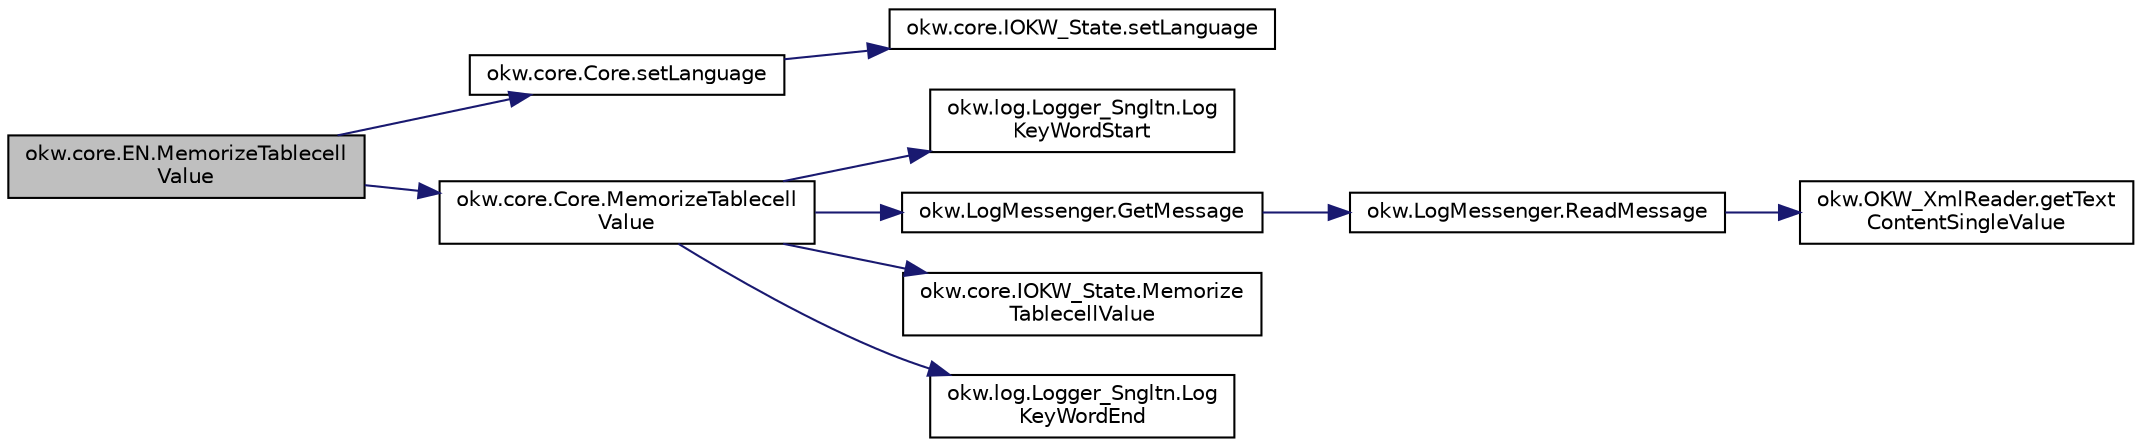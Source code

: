 digraph "okw.core.EN.MemorizeTablecellValue"
{
 // INTERACTIVE_SVG=YES
 // LATEX_PDF_SIZE
  edge [fontname="Helvetica",fontsize="10",labelfontname="Helvetica",labelfontsize="10"];
  node [fontname="Helvetica",fontsize="10",shape=record];
  rankdir="LR";
  Node1407 [label="okw.core.EN.MemorizeTablecell\lValue",height=0.2,width=0.4,color="black", fillcolor="grey75", style="filled", fontcolor="black",tooltip="Merkt sich den Wert der gegebenen Zelle in der Tabelle."];
  Node1407 -> Node1408 [color="midnightblue",fontsize="10",style="solid",fontname="Helvetica"];
  Node1408 [label="okw.core.Core.setLanguage",height=0.2,width=0.4,color="black", fillcolor="white", style="filled",URL="$classokw_1_1core_1_1_core.html#ab4e0f723d27cb11c944ec4c82c426100",tooltip="Setzt die Sprache auf den gegebenen wert Language."];
  Node1408 -> Node1409 [color="midnightblue",fontsize="10",style="solid",fontname="Helvetica"];
  Node1409 [label="okw.core.IOKW_State.setLanguage",height=0.2,width=0.4,color="black", fillcolor="white", style="filled",URL="$interfaceokw_1_1core_1_1_i_o_k_w___state.html#a866baa0bde08a47418f54d63bdb56097",tooltip="Interne Methode zum setzen der Sprache für die sprachabhängigen Ausgaben der Dokumentation (Log)."];
  Node1407 -> Node1410 [color="midnightblue",fontsize="10",style="solid",fontname="Helvetica"];
  Node1410 [label="okw.core.Core.MemorizeTablecell\lValue",height=0.2,width=0.4,color="black", fillcolor="white", style="filled",URL="$classokw_1_1core_1_1_core.html#a67a1a2afd49b3f0e696f86e78a599c4b",tooltip="Merkt sich den Wert der gegebenen Zelle in der Tabelle."];
  Node1410 -> Node1411 [color="midnightblue",fontsize="10",style="solid",fontname="Helvetica"];
  Node1411 [label="okw.log.Logger_Sngltn.Log\lKeyWordStart",height=0.2,width=0.4,color="black", fillcolor="white", style="filled",URL="$classokw_1_1log_1_1_logger___sngltn.html#a70ec25e200e00ecefc544e8fd371d2ef",tooltip="Ausgabe eines Schlüsselwortes."];
  Node1410 -> Node1412 [color="midnightblue",fontsize="10",style="solid",fontname="Helvetica"];
  Node1412 [label="okw.LogMessenger.GetMessage",height=0.2,width=0.4,color="black", fillcolor="white", style="filled",URL="$classokw_1_1_log_messenger.html#af225d1f037d47b3b085175c09d78bdd2",tooltip="Holt die Log-Meldung für MethodeNmae/Textkey ohne weitere Parameter."];
  Node1412 -> Node1413 [color="midnightblue",fontsize="10",style="solid",fontname="Helvetica"];
  Node1413 [label="okw.LogMessenger.ReadMessage",height=0.2,width=0.4,color="black", fillcolor="white", style="filled",URL="$classokw_1_1_log_messenger.html#a530cd6ab82ec82a04206a2e976ec06e3",tooltip="Interne Kernfunktion holt die Log-Meldung mit Platzhaltern aus der XML-Datei."];
  Node1413 -> Node1414 [color="midnightblue",fontsize="10",style="solid",fontname="Helvetica"];
  Node1414 [label="okw.OKW_XmlReader.getText\lContentSingleValue",height=0.2,width=0.4,color="black", fillcolor="white", style="filled",URL="$classokw_1_1_o_k_w___xml_reader.html#ab920b5335a2e1429c14cc5f8e79f39eb",tooltip="Lies den TextContent eines Tag."];
  Node1410 -> Node1415 [color="midnightblue",fontsize="10",style="solid",fontname="Helvetica"];
  Node1415 [label="okw.core.IOKW_State.Memorize\lTablecellValue",height=0.2,width=0.4,color="black", fillcolor="white", style="filled",URL="$interfaceokw_1_1core_1_1_i_o_k_w___state.html#a663c898d044034490098c92870bce082",tooltip="Merkt sich den Wert der gegebenen Zelle in der Tabelle."];
  Node1410 -> Node1416 [color="midnightblue",fontsize="10",style="solid",fontname="Helvetica"];
  Node1416 [label="okw.log.Logger_Sngltn.Log\lKeyWordEnd",height=0.2,width=0.4,color="black", fillcolor="white", style="filled",URL="$classokw_1_1log_1_1_logger___sngltn.html#aa7d2da98631d21644da70c187f03155e",tooltip="LogKeyWordEnd:"];
}

